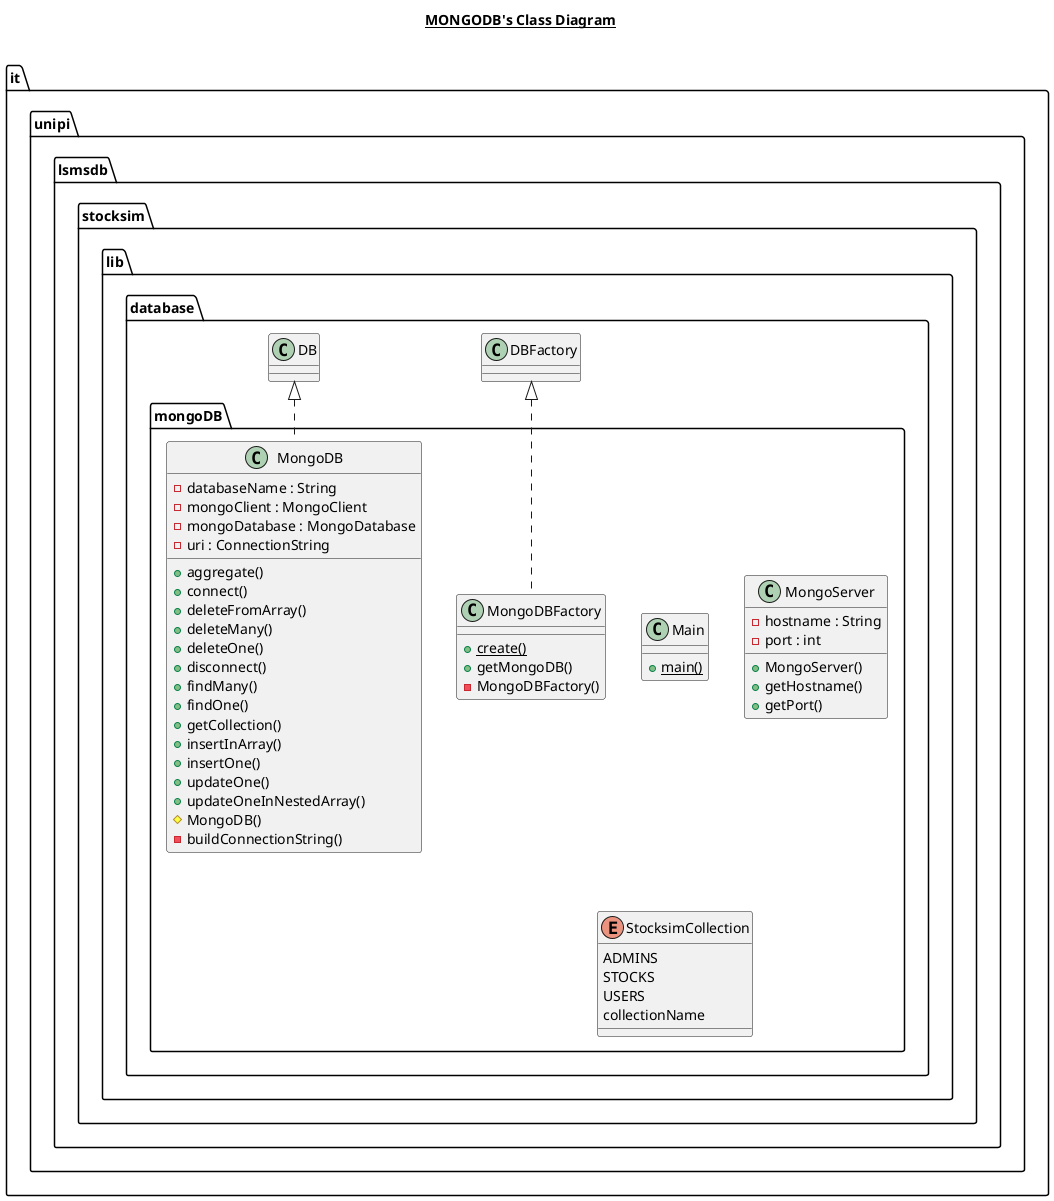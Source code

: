 @startuml

title __MONGODB's Class Diagram__\n

  namespace it.unipi.lsmsdb.stocksim.lib.database {
    namespace mongoDB {
      class it.unipi.lsmsdb.stocksim.lib.database.mongoDB.Main {
          {static} + main()
      }
    }
  }
  

  namespace it.unipi.lsmsdb.stocksim.lib.database {
    namespace mongoDB {
      class it.unipi.lsmsdb.stocksim.lib.database.mongoDB.MongoDB {
          - databaseName : String
          - mongoClient : MongoClient
          - mongoDatabase : MongoDatabase
          - uri : ConnectionString
          + aggregate()
          + connect()
          + deleteFromArray()
          + deleteMany()
          + deleteOne()
          + disconnect()
          + findMany()
          + findOne()
          + getCollection()
          + insertInArray()
          + insertOne()
          + updateOne()
          + updateOneInNestedArray()
          # MongoDB()
          - buildConnectionString()
      }
    }
  }
  

  namespace it.unipi.lsmsdb.stocksim.lib.database {
    namespace mongoDB {
      class it.unipi.lsmsdb.stocksim.lib.database.mongoDB.MongoDBFactory {
          {static} + create()
          + getMongoDB()
          - MongoDBFactory()
      }
    }
  }
  

  namespace it.unipi.lsmsdb.stocksim.lib.database {
    namespace mongoDB {
      class it.unipi.lsmsdb.stocksim.lib.database.mongoDB.MongoServer {
          - hostname : String
          - port : int
          + MongoServer()
          + getHostname()
          + getPort()
      }
    }
  }
  

  namespace it.unipi.lsmsdb.stocksim.lib.database {
    namespace mongoDB {
      enum StocksimCollection {
        ADMINS
        STOCKS
        USERS
        collectionName
      }
    }
  }
  

  it.unipi.lsmsdb.stocksim.lib.database.mongoDB.MongoDB .up.|> it.unipi.lsmsdb.stocksim.lib.database.DB
  it.unipi.lsmsdb.stocksim.lib.database.mongoDB.MongoDBFactory .up.|> it.unipi.lsmsdb.stocksim.lib.database.DBFactory

@enduml
